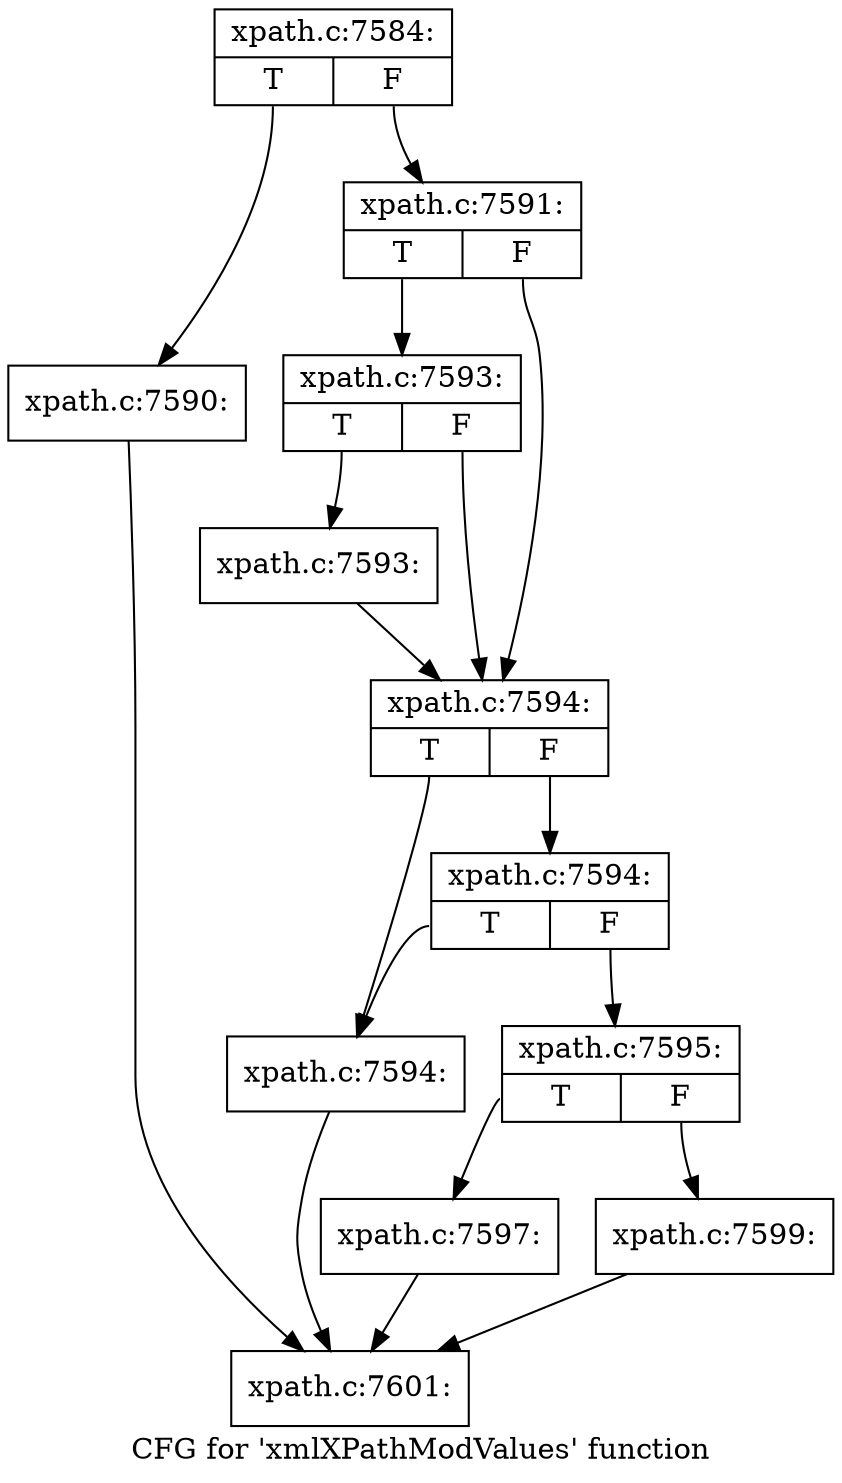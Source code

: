 digraph "CFG for 'xmlXPathModValues' function" {
	label="CFG for 'xmlXPathModValues' function";

	Node0x4992e20 [shape=record,label="{xpath.c:7584:|{<s0>T|<s1>F}}"];
	Node0x4992e20:s0 -> Node0x499bde0;
	Node0x4992e20:s1 -> Node0x499be30;
	Node0x499bde0 [shape=record,label="{xpath.c:7590:}"];
	Node0x499bde0 -> Node0x499ded0;
	Node0x499be30 [shape=record,label="{xpath.c:7591:|{<s0>T|<s1>F}}"];
	Node0x499be30:s0 -> Node0x499c910;
	Node0x499be30:s1 -> Node0x499c8c0;
	Node0x499c910 [shape=record,label="{xpath.c:7593:|{<s0>T|<s1>F}}"];
	Node0x499c910:s0 -> Node0x499c870;
	Node0x499c910:s1 -> Node0x499c8c0;
	Node0x499c870 [shape=record,label="{xpath.c:7593:}"];
	Node0x499c870 -> Node0x499c8c0;
	Node0x499c8c0 [shape=record,label="{xpath.c:7594:|{<s0>T|<s1>F}}"];
	Node0x499c8c0:s0 -> Node0x499d140;
	Node0x499c8c0:s1 -> Node0x499d1e0;
	Node0x499d1e0 [shape=record,label="{xpath.c:7594:|{<s0>T|<s1>F}}"];
	Node0x499d1e0:s0 -> Node0x499d140;
	Node0x499d1e0:s1 -> Node0x499d190;
	Node0x499d140 [shape=record,label="{xpath.c:7594:}"];
	Node0x499d140 -> Node0x499ded0;
	Node0x499d190 [shape=record,label="{xpath.c:7595:|{<s0>T|<s1>F}}"];
	Node0x499d190:s0 -> Node0x499de80;
	Node0x499d190:s1 -> Node0x499df20;
	Node0x499de80 [shape=record,label="{xpath.c:7597:}"];
	Node0x499de80 -> Node0x499ded0;
	Node0x499df20 [shape=record,label="{xpath.c:7599:}"];
	Node0x499df20 -> Node0x499ded0;
	Node0x499ded0 [shape=record,label="{xpath.c:7601:}"];
}
